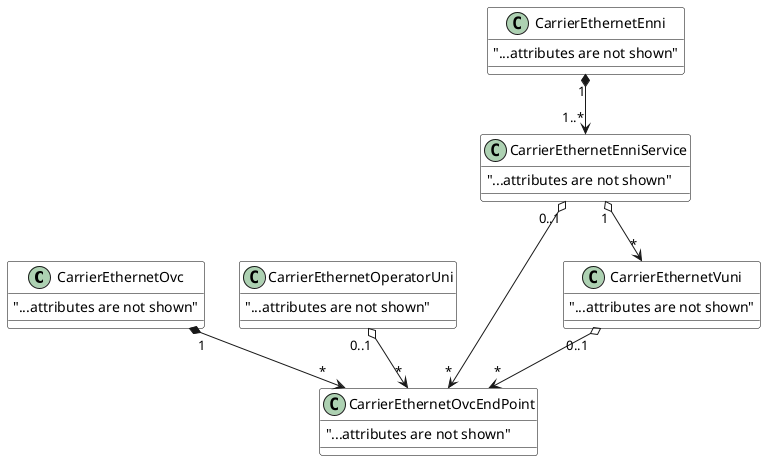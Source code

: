 @startuml
skinparam {
    ClassBackgroundColor White
    ClassBorderColor Black
}


class CarrierEthernetOvc {
    "...attributes are not shown"
}

class CarrierEthernetOvcEndPoint {
    "...attributes are not shown"
}

class CarrierEthernetOperatorUni {
    "...attributes are not shown"
}

class CarrierEthernetEnniService {
    "...attributes are not shown"
}

class CarrierEthernetEnni {
    "...attributes are not shown"
}

class CarrierEthernetVuni {
    "...attributes are not shown"
}

CarrierEthernetOvc "1" *-->"*" CarrierEthernetOvcEndPoint
CarrierEthernetOperatorUni "0..1" o-->"*" CarrierEthernetOvcEndPoint
CarrierEthernetEnniService "0..1" o-->"*" CarrierEthernetOvcEndPoint
CarrierEthernetVuni "0..1" o-->"*" CarrierEthernetOvcEndPoint
CarrierEthernetEnni "1" *-->"1..*" CarrierEthernetEnniService
CarrierEthernetEnniService "1" o-->"*" CarrierEthernetVuni

@enduml